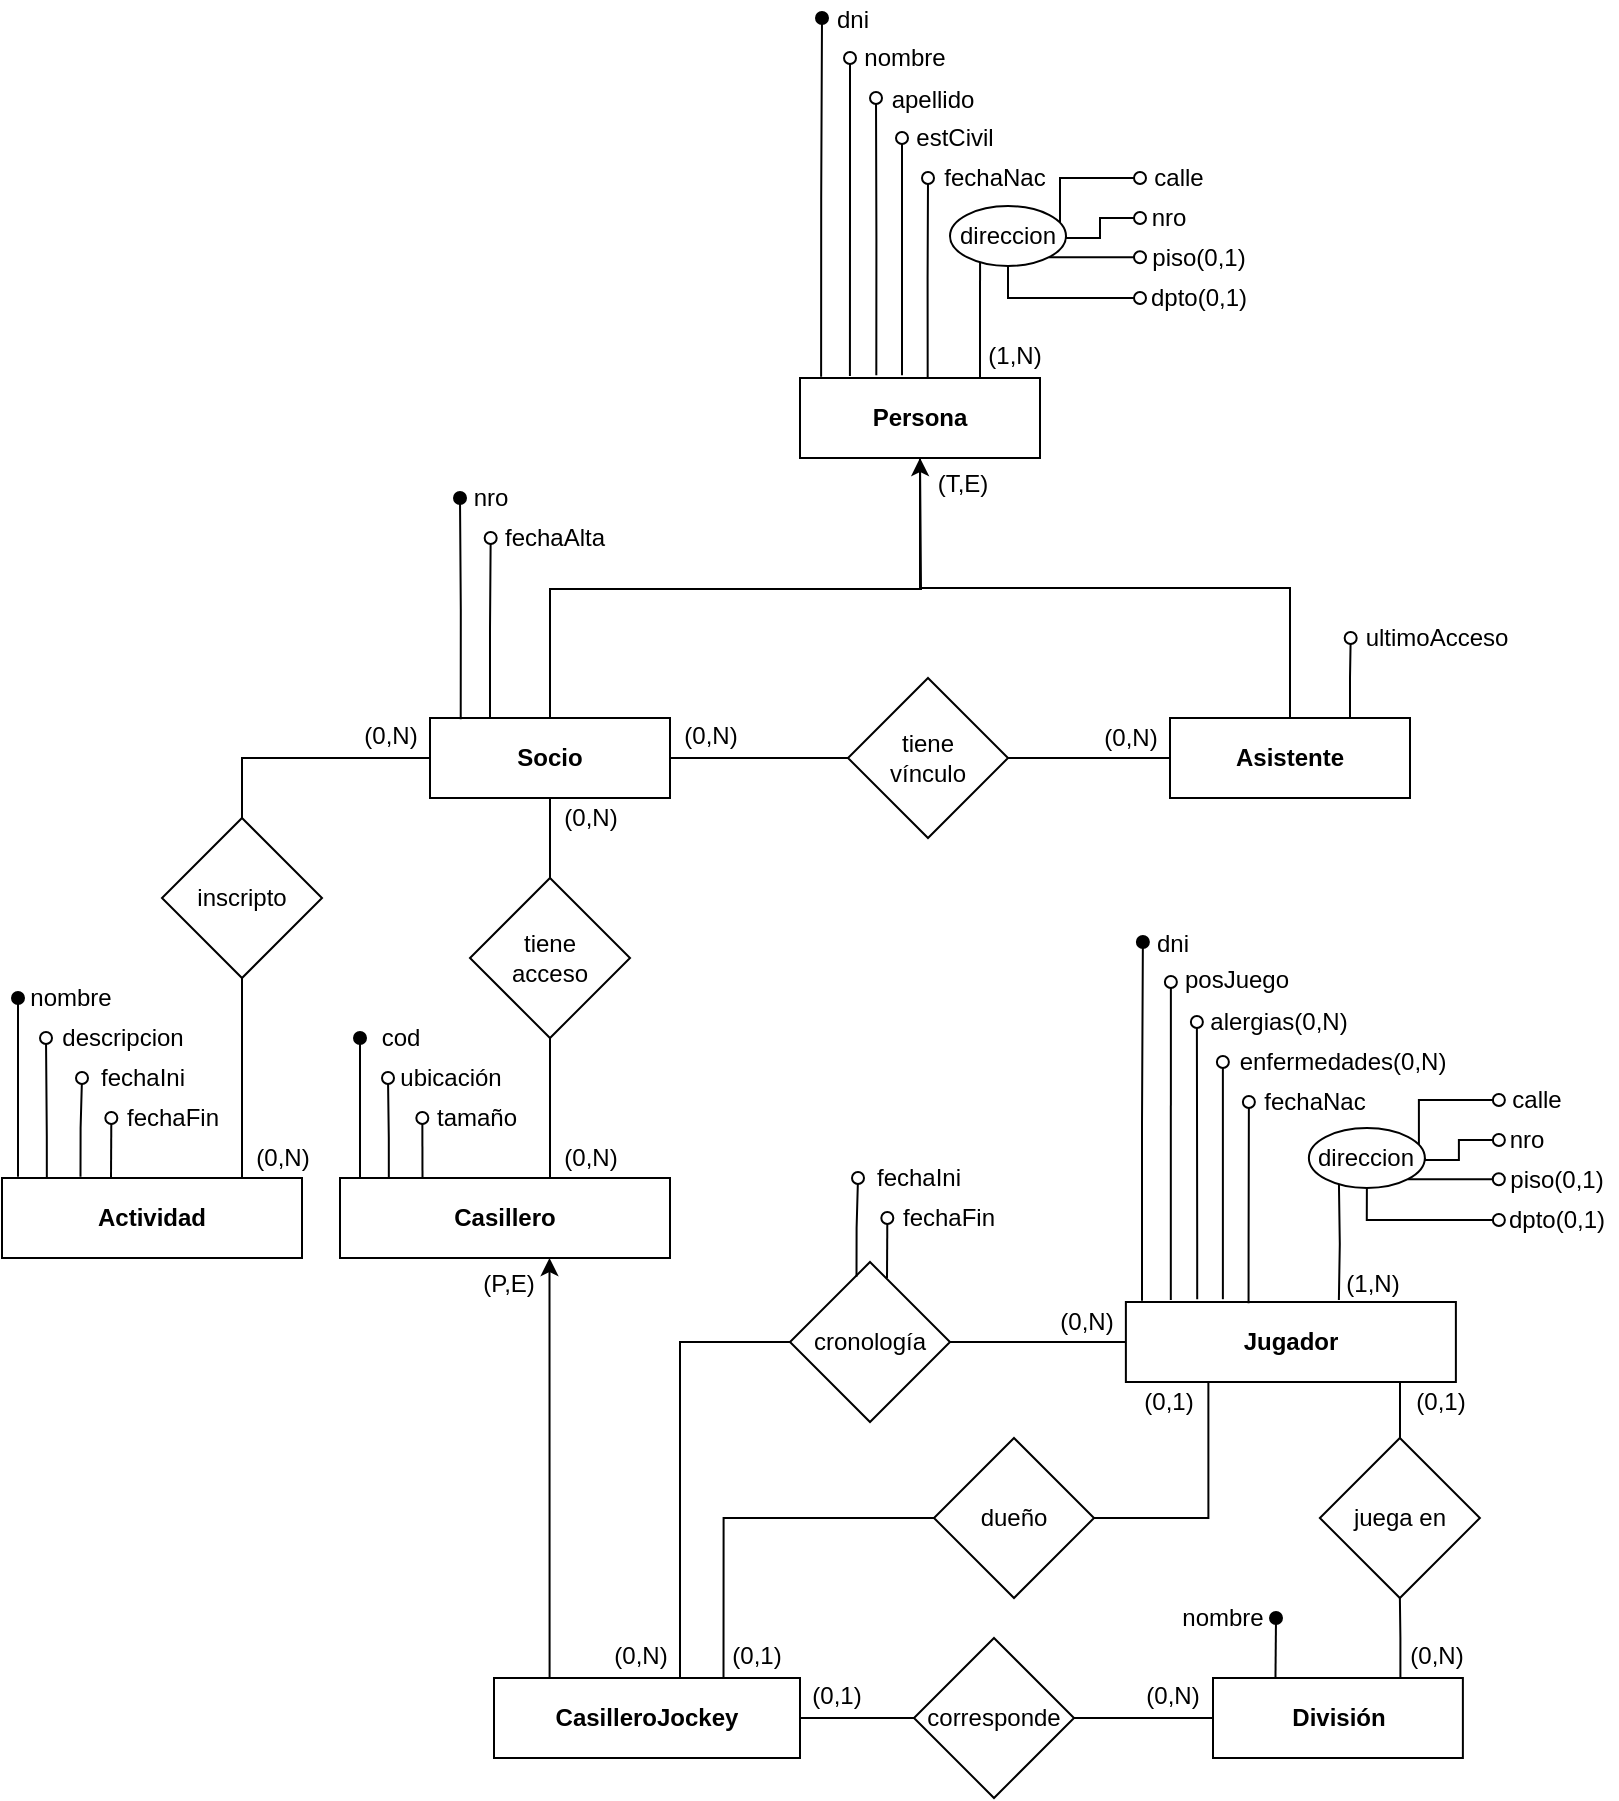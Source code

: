 <mxfile version="17.2.1" type="device"><diagram id="Vognjjm8dFTwQtdqgCAF" name="Página-1"><mxGraphModel dx="1240" dy="790" grid="1" gridSize="10" guides="1" tooltips="1" connect="1" arrows="1" fold="1" page="1" pageScale="1" pageWidth="827" pageHeight="1169" math="0" shadow="0"><root><mxCell id="0"/><mxCell id="1" parent="0"/><mxCell id="B-XTCu1_oPcwqgRu35aJ-2" style="edgeStyle=orthogonalEdgeStyle;rounded=0;orthogonalLoop=1;jettySize=auto;html=1;exitX=0.088;exitY=-0.015;exitDx=0;exitDy=0;endArrow=oval;endFill=1;exitPerimeter=0;" edge="1" parent="1" source="B-XTCu1_oPcwqgRu35aJ-1"><mxGeometry relative="1" as="geometry"><mxPoint x="430" y="79" as="targetPoint"/><mxPoint x="430" y="239" as="sourcePoint"/></mxGeometry></mxCell><mxCell id="B-XTCu1_oPcwqgRu35aJ-4" style="edgeStyle=orthogonalEdgeStyle;rounded=0;orthogonalLoop=1;jettySize=auto;html=1;exitX=0.208;exitY=-0.025;exitDx=0;exitDy=0;endArrow=oval;endFill=0;exitPerimeter=0;" edge="1" parent="1" source="B-XTCu1_oPcwqgRu35aJ-1"><mxGeometry relative="1" as="geometry"><mxPoint x="444" y="99" as="targetPoint"/><mxPoint x="444" y="239" as="sourcePoint"/></mxGeometry></mxCell><mxCell id="B-XTCu1_oPcwqgRu35aJ-6" style="edgeStyle=orthogonalEdgeStyle;rounded=0;orthogonalLoop=1;jettySize=auto;html=1;endArrow=oval;endFill=0;exitX=0.318;exitY=-0.035;exitDx=0;exitDy=0;exitPerimeter=0;" edge="1" parent="1" source="B-XTCu1_oPcwqgRu35aJ-1"><mxGeometry relative="1" as="geometry"><mxPoint x="457" y="119" as="targetPoint"/><mxPoint x="457" y="219" as="sourcePoint"/></mxGeometry></mxCell><mxCell id="B-XTCu1_oPcwqgRu35aJ-8" style="edgeStyle=orthogonalEdgeStyle;rounded=0;orthogonalLoop=1;jettySize=auto;html=1;exitX=0.425;exitY=-0.035;exitDx=0;exitDy=0;endArrow=oval;endFill=0;exitPerimeter=0;" edge="1" parent="1" source="B-XTCu1_oPcwqgRu35aJ-1"><mxGeometry relative="1" as="geometry"><mxPoint x="470" y="139" as="targetPoint"/><mxPoint x="470" y="239" as="sourcePoint"/></mxGeometry></mxCell><mxCell id="B-XTCu1_oPcwqgRu35aJ-10" style="edgeStyle=orthogonalEdgeStyle;rounded=0;orthogonalLoop=1;jettySize=auto;html=1;exitX=0.532;exitY=0.015;exitDx=0;exitDy=0;endArrow=oval;endFill=0;exitPerimeter=0;" edge="1" parent="1" source="B-XTCu1_oPcwqgRu35aJ-1"><mxGeometry relative="1" as="geometry"><mxPoint x="483" y="239" as="sourcePoint"/><mxPoint x="483" y="159" as="targetPoint"/></mxGeometry></mxCell><mxCell id="B-XTCu1_oPcwqgRu35aJ-15" style="edgeStyle=orthogonalEdgeStyle;rounded=0;orthogonalLoop=1;jettySize=auto;html=1;exitX=0.75;exitY=0;exitDx=0;exitDy=0;entryX=0.259;entryY=0.914;entryDx=0;entryDy=0;entryPerimeter=0;endArrow=none;endFill=0;" edge="1" parent="1" source="B-XTCu1_oPcwqgRu35aJ-1" target="B-XTCu1_oPcwqgRu35aJ-12"><mxGeometry relative="1" as="geometry"/></mxCell><mxCell id="B-XTCu1_oPcwqgRu35aJ-1" value="Persona" style="rounded=0;whiteSpace=wrap;html=1;fontStyle=1" vertex="1" parent="1"><mxGeometry x="419" y="259" width="120" height="40" as="geometry"/></mxCell><mxCell id="B-XTCu1_oPcwqgRu35aJ-3" value="dni" style="text;html=1;align=center;verticalAlign=middle;resizable=0;points=[];autosize=1;strokeColor=none;fillColor=none;" vertex="1" parent="1"><mxGeometry x="430" y="70" width="30" height="20" as="geometry"/></mxCell><mxCell id="B-XTCu1_oPcwqgRu35aJ-5" value="nombre" style="text;html=1;align=center;verticalAlign=middle;resizable=0;points=[];autosize=1;strokeColor=none;fillColor=none;" vertex="1" parent="1"><mxGeometry x="441" y="89" width="60" height="20" as="geometry"/></mxCell><mxCell id="B-XTCu1_oPcwqgRu35aJ-7" value="apellido" style="text;html=1;align=center;verticalAlign=middle;resizable=0;points=[];autosize=1;strokeColor=none;fillColor=none;" vertex="1" parent="1"><mxGeometry x="455" y="110" width="60" height="20" as="geometry"/></mxCell><mxCell id="B-XTCu1_oPcwqgRu35aJ-9" value="estCivil" style="text;html=1;align=center;verticalAlign=middle;resizable=0;points=[];autosize=1;strokeColor=none;fillColor=none;" vertex="1" parent="1"><mxGeometry x="471" y="129" width="50" height="20" as="geometry"/></mxCell><mxCell id="B-XTCu1_oPcwqgRu35aJ-11" value="fechaNac" style="text;html=1;align=center;verticalAlign=middle;resizable=0;points=[];autosize=1;strokeColor=none;fillColor=none;" vertex="1" parent="1"><mxGeometry x="481" y="149" width="70" height="20" as="geometry"/></mxCell><mxCell id="B-XTCu1_oPcwqgRu35aJ-21" style="edgeStyle=orthogonalEdgeStyle;rounded=0;orthogonalLoop=1;jettySize=auto;html=1;exitX=1;exitY=0.5;exitDx=0;exitDy=0;endArrow=oval;endFill=0;" edge="1" parent="1" source="B-XTCu1_oPcwqgRu35aJ-12"><mxGeometry relative="1" as="geometry"><mxPoint x="589" y="179" as="targetPoint"/><Array as="points"><mxPoint x="569" y="189"/><mxPoint x="569" y="179"/></Array></mxGeometry></mxCell><mxCell id="B-XTCu1_oPcwqgRu35aJ-22" style="edgeStyle=orthogonalEdgeStyle;rounded=0;orthogonalLoop=1;jettySize=auto;html=1;exitX=1;exitY=0;exitDx=0;exitDy=0;endArrow=oval;endFill=0;" edge="1" parent="1" source="B-XTCu1_oPcwqgRu35aJ-12"><mxGeometry relative="1" as="geometry"><mxPoint x="589" y="159" as="targetPoint"/><Array as="points"><mxPoint x="549" y="182"/><mxPoint x="549" y="159"/></Array></mxGeometry></mxCell><mxCell id="B-XTCu1_oPcwqgRu35aJ-24" style="edgeStyle=orthogonalEdgeStyle;rounded=0;orthogonalLoop=1;jettySize=auto;html=1;exitX=1;exitY=1;exitDx=0;exitDy=0;endArrow=oval;endFill=0;" edge="1" parent="1" source="B-XTCu1_oPcwqgRu35aJ-12"><mxGeometry relative="1" as="geometry"><mxPoint x="589" y="199" as="targetPoint"/><Array as="points"><mxPoint x="543" y="199"/><mxPoint x="589" y="199"/></Array></mxGeometry></mxCell><mxCell id="B-XTCu1_oPcwqgRu35aJ-25" style="edgeStyle=orthogonalEdgeStyle;rounded=0;orthogonalLoop=1;jettySize=auto;html=1;exitX=0.5;exitY=1;exitDx=0;exitDy=0;endArrow=oval;endFill=0;" edge="1" parent="1" source="B-XTCu1_oPcwqgRu35aJ-12"><mxGeometry relative="1" as="geometry"><mxPoint x="589" y="219" as="targetPoint"/><Array as="points"><mxPoint x="523" y="219"/></Array></mxGeometry></mxCell><mxCell id="B-XTCu1_oPcwqgRu35aJ-12" value="direccion" style="ellipse;whiteSpace=wrap;html=1;" vertex="1" parent="1"><mxGeometry x="494" y="173" width="58" height="30" as="geometry"/></mxCell><mxCell id="B-XTCu1_oPcwqgRu35aJ-16" value="calle" style="text;html=1;align=center;verticalAlign=middle;resizable=0;points=[];autosize=1;strokeColor=none;fillColor=none;" vertex="1" parent="1"><mxGeometry x="588" y="149" width="40" height="20" as="geometry"/></mxCell><mxCell id="B-XTCu1_oPcwqgRu35aJ-19" value="dpto(0,1)" style="text;html=1;align=center;verticalAlign=middle;resizable=0;points=[];autosize=1;strokeColor=none;fillColor=none;" vertex="1" parent="1"><mxGeometry x="588" y="209" width="60" height="20" as="geometry"/></mxCell><mxCell id="B-XTCu1_oPcwqgRu35aJ-20" value="(1,N)" style="text;html=1;align=center;verticalAlign=middle;resizable=0;points=[];autosize=1;strokeColor=none;fillColor=none;" vertex="1" parent="1"><mxGeometry x="506" y="238" width="40" height="20" as="geometry"/></mxCell><mxCell id="B-XTCu1_oPcwqgRu35aJ-26" value="nro" style="text;html=1;align=center;verticalAlign=middle;resizable=0;points=[];autosize=1;strokeColor=none;fillColor=none;" vertex="1" parent="1"><mxGeometry x="588" y="169" width="30" height="20" as="geometry"/></mxCell><mxCell id="B-XTCu1_oPcwqgRu35aJ-27" value="piso(0,1)" style="text;html=1;align=center;verticalAlign=middle;resizable=0;points=[];autosize=1;strokeColor=none;fillColor=none;" vertex="1" parent="1"><mxGeometry x="588" y="189" width="60" height="20" as="geometry"/></mxCell><mxCell id="B-XTCu1_oPcwqgRu35aJ-34" style="edgeStyle=orthogonalEdgeStyle;rounded=0;orthogonalLoop=1;jettySize=auto;html=1;exitX=0.5;exitY=0;exitDx=0;exitDy=0;endArrow=classic;endFill=1;" edge="1" parent="1" source="B-XTCu1_oPcwqgRu35aJ-28"><mxGeometry relative="1" as="geometry"><mxPoint x="479" y="299" as="targetPoint"/></mxGeometry></mxCell><mxCell id="B-XTCu1_oPcwqgRu35aJ-41" style="edgeStyle=orthogonalEdgeStyle;rounded=0;orthogonalLoop=1;jettySize=auto;html=1;exitX=0.25;exitY=0;exitDx=0;exitDy=0;endArrow=oval;endFill=0;" edge="1" parent="1" source="B-XTCu1_oPcwqgRu35aJ-28"><mxGeometry relative="1" as="geometry"><mxPoint x="264.333" y="339" as="targetPoint"/></mxGeometry></mxCell><mxCell id="B-XTCu1_oPcwqgRu35aJ-48" style="edgeStyle=orthogonalEdgeStyle;rounded=0;orthogonalLoop=1;jettySize=auto;html=1;exitX=0.5;exitY=1;exitDx=0;exitDy=0;entryX=0.5;entryY=0;entryDx=0;entryDy=0;endArrow=none;endFill=0;" edge="1" parent="1" source="B-XTCu1_oPcwqgRu35aJ-28" target="B-XTCu1_oPcwqgRu35aJ-47"><mxGeometry relative="1" as="geometry"/></mxCell><mxCell id="B-XTCu1_oPcwqgRu35aJ-60" style="edgeStyle=orthogonalEdgeStyle;rounded=0;orthogonalLoop=1;jettySize=auto;html=1;exitX=0;exitY=0.5;exitDx=0;exitDy=0;entryX=0.5;entryY=0;entryDx=0;entryDy=0;endArrow=none;endFill=0;" edge="1" parent="1" source="B-XTCu1_oPcwqgRu35aJ-28" target="B-XTCu1_oPcwqgRu35aJ-59"><mxGeometry relative="1" as="geometry"/></mxCell><mxCell id="B-XTCu1_oPcwqgRu35aJ-28" value="Socio" style="rounded=0;whiteSpace=wrap;html=1;fontStyle=1" vertex="1" parent="1"><mxGeometry x="234" y="429" width="120" height="40" as="geometry"/></mxCell><mxCell id="B-XTCu1_oPcwqgRu35aJ-33" style="edgeStyle=orthogonalEdgeStyle;rounded=0;orthogonalLoop=1;jettySize=auto;html=1;exitX=0.5;exitY=0;exitDx=0;exitDy=0;entryX=0.5;entryY=1;entryDx=0;entryDy=0;endArrow=none;endFill=0;" edge="1" parent="1" source="B-XTCu1_oPcwqgRu35aJ-29" target="B-XTCu1_oPcwqgRu35aJ-1"><mxGeometry relative="1" as="geometry"/></mxCell><mxCell id="B-XTCu1_oPcwqgRu35aJ-39" style="edgeStyle=orthogonalEdgeStyle;rounded=0;orthogonalLoop=1;jettySize=auto;html=1;exitX=0.75;exitY=0;exitDx=0;exitDy=0;endArrow=oval;endFill=0;" edge="1" parent="1" source="B-XTCu1_oPcwqgRu35aJ-29"><mxGeometry relative="1" as="geometry"><mxPoint x="694.333" y="389" as="targetPoint"/></mxGeometry></mxCell><mxCell id="B-XTCu1_oPcwqgRu35aJ-29" value="Asistente" style="rounded=0;whiteSpace=wrap;html=1;fontStyle=1" vertex="1" parent="1"><mxGeometry x="604" y="429" width="120" height="40" as="geometry"/></mxCell><mxCell id="B-XTCu1_oPcwqgRu35aJ-31" style="edgeStyle=orthogonalEdgeStyle;rounded=0;orthogonalLoop=1;jettySize=auto;html=1;exitX=1;exitY=0.5;exitDx=0;exitDy=0;entryX=0;entryY=0.5;entryDx=0;entryDy=0;endArrow=none;endFill=0;" edge="1" parent="1" source="B-XTCu1_oPcwqgRu35aJ-30" target="B-XTCu1_oPcwqgRu35aJ-29"><mxGeometry relative="1" as="geometry"/></mxCell><mxCell id="B-XTCu1_oPcwqgRu35aJ-32" style="edgeStyle=orthogonalEdgeStyle;rounded=0;orthogonalLoop=1;jettySize=auto;html=1;exitX=0;exitY=0.5;exitDx=0;exitDy=0;entryX=1;entryY=0.5;entryDx=0;entryDy=0;endArrow=none;endFill=0;" edge="1" parent="1" source="B-XTCu1_oPcwqgRu35aJ-30" target="B-XTCu1_oPcwqgRu35aJ-28"><mxGeometry relative="1" as="geometry"/></mxCell><mxCell id="B-XTCu1_oPcwqgRu35aJ-30" value="tiene&lt;br&gt;vínculo" style="rhombus;whiteSpace=wrap;html=1;" vertex="1" parent="1"><mxGeometry x="443" y="409" width="80" height="80" as="geometry"/></mxCell><mxCell id="B-XTCu1_oPcwqgRu35aJ-35" value="(0,N)" style="text;html=1;align=center;verticalAlign=middle;resizable=0;points=[];autosize=1;strokeColor=none;fillColor=none;" vertex="1" parent="1"><mxGeometry x="564" y="429" width="40" height="20" as="geometry"/></mxCell><mxCell id="B-XTCu1_oPcwqgRu35aJ-37" value="(0,N)" style="text;html=1;align=center;verticalAlign=middle;resizable=0;points=[];autosize=1;strokeColor=none;fillColor=none;" vertex="1" parent="1"><mxGeometry x="354" y="428" width="40" height="20" as="geometry"/></mxCell><mxCell id="B-XTCu1_oPcwqgRu35aJ-38" value="(T,E)" style="text;html=1;align=center;verticalAlign=middle;resizable=0;points=[];autosize=1;strokeColor=none;fillColor=none;" vertex="1" parent="1"><mxGeometry x="480" y="302" width="40" height="20" as="geometry"/></mxCell><mxCell id="B-XTCu1_oPcwqgRu35aJ-40" value="ultimoAcceso" style="text;html=1;align=center;verticalAlign=middle;resizable=0;points=[];autosize=1;strokeColor=none;fillColor=none;" vertex="1" parent="1"><mxGeometry x="692" y="379" width="90" height="20" as="geometry"/></mxCell><mxCell id="B-XTCu1_oPcwqgRu35aJ-42" value="fechaAlta" style="text;html=1;align=center;verticalAlign=middle;resizable=0;points=[];autosize=1;strokeColor=none;fillColor=none;" vertex="1" parent="1"><mxGeometry x="261" y="329" width="70" height="20" as="geometry"/></mxCell><mxCell id="B-XTCu1_oPcwqgRu35aJ-44" style="edgeStyle=orthogonalEdgeStyle;rounded=0;orthogonalLoop=1;jettySize=auto;html=1;exitX=0.128;exitY=0.017;exitDx=0;exitDy=0;endArrow=oval;endFill=1;exitPerimeter=0;" edge="1" parent="1" source="B-XTCu1_oPcwqgRu35aJ-28"><mxGeometry relative="1" as="geometry"><mxPoint x="249" y="319" as="targetPoint"/><mxPoint x="274" y="439.0" as="sourcePoint"/></mxGeometry></mxCell><mxCell id="B-XTCu1_oPcwqgRu35aJ-45" value="nro" style="text;html=1;align=center;verticalAlign=middle;resizable=0;points=[];autosize=1;strokeColor=none;fillColor=none;" vertex="1" parent="1"><mxGeometry x="249" y="309" width="30" height="20" as="geometry"/></mxCell><mxCell id="B-XTCu1_oPcwqgRu35aJ-50" style="edgeStyle=orthogonalEdgeStyle;rounded=0;orthogonalLoop=1;jettySize=auto;html=1;exitX=0.25;exitY=0;exitDx=0;exitDy=0;endArrow=oval;endFill=1;" edge="1" parent="1"><mxGeometry relative="1" as="geometry"><mxPoint x="199" y="589" as="targetPoint"/><mxPoint x="199" y="659" as="sourcePoint"/><Array as="points"><mxPoint x="199" y="649"/><mxPoint x="199" y="649"/></Array></mxGeometry></mxCell><mxCell id="B-XTCu1_oPcwqgRu35aJ-52" style="edgeStyle=orthogonalEdgeStyle;rounded=0;orthogonalLoop=1;jettySize=auto;html=1;exitX=0.148;exitY=0.017;exitDx=0;exitDy=0;endArrow=oval;endFill=0;exitPerimeter=0;" edge="1" parent="1" source="B-XTCu1_oPcwqgRu35aJ-46"><mxGeometry relative="1" as="geometry"><mxPoint x="213" y="609" as="targetPoint"/><Array as="points"><mxPoint x="213" y="639"/><mxPoint x="213" y="619"/></Array></mxGeometry></mxCell><mxCell id="B-XTCu1_oPcwqgRu35aJ-54" style="edgeStyle=orthogonalEdgeStyle;rounded=0;orthogonalLoop=1;jettySize=auto;html=1;exitX=0.25;exitY=0;exitDx=0;exitDy=0;endArrow=oval;endFill=0;" edge="1" parent="1" source="B-XTCu1_oPcwqgRu35aJ-46"><mxGeometry relative="1" as="geometry"><mxPoint x="230.167" y="629" as="targetPoint"/></mxGeometry></mxCell><mxCell id="B-XTCu1_oPcwqgRu35aJ-46" value="Casillero" style="rounded=0;whiteSpace=wrap;html=1;fontStyle=1" vertex="1" parent="1"><mxGeometry x="189" y="659" width="165" height="40" as="geometry"/></mxCell><mxCell id="B-XTCu1_oPcwqgRu35aJ-49" style="edgeStyle=orthogonalEdgeStyle;rounded=0;orthogonalLoop=1;jettySize=auto;html=1;exitX=0.5;exitY=1;exitDx=0;exitDy=0;entryX=0.5;entryY=0;entryDx=0;entryDy=0;endArrow=none;endFill=0;" edge="1" parent="1" source="B-XTCu1_oPcwqgRu35aJ-47" target="B-XTCu1_oPcwqgRu35aJ-46"><mxGeometry relative="1" as="geometry"><Array as="points"><mxPoint x="294" y="659"/></Array></mxGeometry></mxCell><mxCell id="B-XTCu1_oPcwqgRu35aJ-47" value="tiene&lt;br&gt;acceso" style="rhombus;whiteSpace=wrap;html=1;" vertex="1" parent="1"><mxGeometry x="254" y="509" width="80" height="80" as="geometry"/></mxCell><mxCell id="B-XTCu1_oPcwqgRu35aJ-51" value="cod" style="text;html=1;align=center;verticalAlign=middle;resizable=0;points=[];autosize=1;strokeColor=none;fillColor=none;" vertex="1" parent="1"><mxGeometry x="204" y="579" width="30" height="20" as="geometry"/></mxCell><mxCell id="B-XTCu1_oPcwqgRu35aJ-53" value="ubicación" style="text;html=1;align=center;verticalAlign=middle;resizable=0;points=[];autosize=1;strokeColor=none;fillColor=none;" vertex="1" parent="1"><mxGeometry x="209" y="599" width="70" height="20" as="geometry"/></mxCell><mxCell id="B-XTCu1_oPcwqgRu35aJ-55" value="tamaño" style="text;html=1;align=center;verticalAlign=middle;resizable=0;points=[];autosize=1;strokeColor=none;fillColor=none;" vertex="1" parent="1"><mxGeometry x="227" y="619" width="60" height="20" as="geometry"/></mxCell><mxCell id="B-XTCu1_oPcwqgRu35aJ-56" value="(0,N)" style="text;html=1;align=center;verticalAlign=middle;resizable=0;points=[];autosize=1;strokeColor=none;fillColor=none;" vertex="1" parent="1"><mxGeometry x="294" y="469" width="40" height="20" as="geometry"/></mxCell><mxCell id="B-XTCu1_oPcwqgRu35aJ-57" value="(0,N)" style="text;html=1;align=center;verticalAlign=middle;resizable=0;points=[];autosize=1;strokeColor=none;fillColor=none;" vertex="1" parent="1"><mxGeometry x="294" y="639" width="40" height="20" as="geometry"/></mxCell><mxCell id="B-XTCu1_oPcwqgRu35aJ-71" style="edgeStyle=orthogonalEdgeStyle;rounded=0;orthogonalLoop=1;jettySize=auto;html=1;exitX=0.5;exitY=0;exitDx=0;exitDy=0;endArrow=oval;endFill=0;" edge="1" parent="1"><mxGeometry relative="1" as="geometry"><mxPoint x="74.667" y="629" as="targetPoint"/><mxPoint x="74.5" y="659" as="sourcePoint"/></mxGeometry></mxCell><mxCell id="B-XTCu1_oPcwqgRu35aJ-58" value="Actividad" style="rounded=0;whiteSpace=wrap;html=1;fontStyle=1" vertex="1" parent="1"><mxGeometry x="20" y="659" width="150" height="40" as="geometry"/></mxCell><mxCell id="B-XTCu1_oPcwqgRu35aJ-61" style="edgeStyle=orthogonalEdgeStyle;rounded=0;orthogonalLoop=1;jettySize=auto;html=1;exitX=0.5;exitY=1;exitDx=0;exitDy=0;entryX=0.5;entryY=0;entryDx=0;entryDy=0;endArrow=none;endFill=0;" edge="1" parent="1" source="B-XTCu1_oPcwqgRu35aJ-59" target="B-XTCu1_oPcwqgRu35aJ-58"><mxGeometry relative="1" as="geometry"><Array as="points"><mxPoint x="140" y="559"/><mxPoint x="140" y="659"/></Array></mxGeometry></mxCell><mxCell id="B-XTCu1_oPcwqgRu35aJ-59" value="inscripto" style="rhombus;whiteSpace=wrap;html=1;" vertex="1" parent="1"><mxGeometry x="100" y="479" width="80" height="80" as="geometry"/></mxCell><mxCell id="B-XTCu1_oPcwqgRu35aJ-62" value="(0,N)" style="text;html=1;align=center;verticalAlign=middle;resizable=0;points=[];autosize=1;strokeColor=none;fillColor=none;" vertex="1" parent="1"><mxGeometry x="194" y="428" width="40" height="20" as="geometry"/></mxCell><mxCell id="B-XTCu1_oPcwqgRu35aJ-64" value="(0,N)" style="text;html=1;align=center;verticalAlign=middle;resizable=0;points=[];autosize=1;strokeColor=none;fillColor=none;" vertex="1" parent="1"><mxGeometry x="140" y="639" width="40" height="20" as="geometry"/></mxCell><mxCell id="B-XTCu1_oPcwqgRu35aJ-65" style="edgeStyle=orthogonalEdgeStyle;rounded=0;orthogonalLoop=1;jettySize=auto;html=1;exitX=0.25;exitY=0;exitDx=0;exitDy=0;endArrow=oval;endFill=1;" edge="1" parent="1"><mxGeometry relative="1" as="geometry"><mxPoint x="28" y="569" as="targetPoint"/><mxPoint x="28" y="658.32" as="sourcePoint"/><Array as="points"><mxPoint x="28" y="648.32"/><mxPoint x="28" y="648.32"/></Array></mxGeometry></mxCell><mxCell id="B-XTCu1_oPcwqgRu35aJ-66" style="edgeStyle=orthogonalEdgeStyle;rounded=0;orthogonalLoop=1;jettySize=auto;html=1;exitX=0.148;exitY=0.017;exitDx=0;exitDy=0;endArrow=oval;endFill=0;exitPerimeter=0;" edge="1" parent="1"><mxGeometry relative="1" as="geometry"><mxPoint x="42" y="589" as="targetPoint"/><mxPoint x="42.42" y="659.0" as="sourcePoint"/><Array as="points"><mxPoint x="42" y="638.32"/><mxPoint x="42" y="618.32"/></Array></mxGeometry></mxCell><mxCell id="B-XTCu1_oPcwqgRu35aJ-67" style="edgeStyle=orthogonalEdgeStyle;rounded=0;orthogonalLoop=1;jettySize=auto;html=1;exitX=0.25;exitY=0;exitDx=0;exitDy=0;endArrow=oval;endFill=0;" edge="1" parent="1"><mxGeometry relative="1" as="geometry"><mxPoint x="60" y="609" as="targetPoint"/><mxPoint x="59.25" y="658.32" as="sourcePoint"/><Array as="points"><mxPoint x="59" y="634"/></Array></mxGeometry></mxCell><mxCell id="B-XTCu1_oPcwqgRu35aJ-68" value="nombre" style="text;html=1;align=center;verticalAlign=middle;resizable=0;points=[];autosize=1;strokeColor=none;fillColor=none;" vertex="1" parent="1"><mxGeometry x="24" y="559" width="60" height="20" as="geometry"/></mxCell><mxCell id="B-XTCu1_oPcwqgRu35aJ-69" value="descripcion" style="text;html=1;align=center;verticalAlign=middle;resizable=0;points=[];autosize=1;strokeColor=none;fillColor=none;" vertex="1" parent="1"><mxGeometry x="40" y="579" width="80" height="20" as="geometry"/></mxCell><mxCell id="B-XTCu1_oPcwqgRu35aJ-70" value="fechaIni" style="text;html=1;align=center;verticalAlign=middle;resizable=0;points=[];autosize=1;strokeColor=none;fillColor=none;" vertex="1" parent="1"><mxGeometry x="60" y="599" width="60" height="20" as="geometry"/></mxCell><mxCell id="B-XTCu1_oPcwqgRu35aJ-72" value="fechaFin" style="text;html=1;align=center;verticalAlign=middle;resizable=0;points=[];autosize=1;strokeColor=none;fillColor=none;" vertex="1" parent="1"><mxGeometry x="75" y="619" width="60" height="20" as="geometry"/></mxCell><mxCell id="B-XTCu1_oPcwqgRu35aJ-97" style="edgeStyle=orthogonalEdgeStyle;rounded=0;orthogonalLoop=1;jettySize=auto;html=1;exitX=0;exitY=0.5;exitDx=0;exitDy=0;entryX=1;entryY=0.5;entryDx=0;entryDy=0;endArrow=none;endFill=0;" edge="1" parent="1" source="B-XTCu1_oPcwqgRu35aJ-73" target="B-XTCu1_oPcwqgRu35aJ-96"><mxGeometry relative="1" as="geometry"/></mxCell><mxCell id="B-XTCu1_oPcwqgRu35aJ-120" style="edgeStyle=orthogonalEdgeStyle;rounded=0;orthogonalLoop=1;jettySize=auto;html=1;exitX=0.75;exitY=1;exitDx=0;exitDy=0;entryX=0.5;entryY=0;entryDx=0;entryDy=0;endArrow=none;endFill=0;" edge="1" parent="1" source="B-XTCu1_oPcwqgRu35aJ-73"><mxGeometry relative="1" as="geometry"><mxPoint x="718.94" y="811" as="targetPoint"/><Array as="points"><mxPoint x="719" y="761"/><mxPoint x="719" y="786"/><mxPoint x="718" y="786"/></Array></mxGeometry></mxCell><mxCell id="B-XTCu1_oPcwqgRu35aJ-73" value="Jugador" style="rounded=0;whiteSpace=wrap;html=1;fontStyle=1" vertex="1" parent="1"><mxGeometry x="581.94" y="721" width="165" height="40" as="geometry"/></mxCell><mxCell id="B-XTCu1_oPcwqgRu35aJ-103" style="edgeStyle=orthogonalEdgeStyle;rounded=0;orthogonalLoop=1;jettySize=auto;html=1;exitX=0.25;exitY=0;exitDx=0;exitDy=0;entryX=0.75;entryY=1;entryDx=0;entryDy=0;endArrow=classic;endFill=1;" edge="1" parent="1"><mxGeometry relative="1" as="geometry"><mxPoint x="285.25" y="909" as="sourcePoint"/><mxPoint x="293.75" y="699" as="targetPoint"/><Array as="points"><mxPoint x="294" y="909"/></Array></mxGeometry></mxCell><mxCell id="B-XTCu1_oPcwqgRu35aJ-74" value="CasilleroJockey" style="rounded=0;whiteSpace=wrap;html=1;fontStyle=1" vertex="1" parent="1"><mxGeometry x="266" y="909" width="153" height="40" as="geometry"/></mxCell><mxCell id="B-XTCu1_oPcwqgRu35aJ-75" style="edgeStyle=orthogonalEdgeStyle;rounded=0;orthogonalLoop=1;jettySize=auto;html=1;exitX=0.088;exitY=-0.015;exitDx=0;exitDy=0;endArrow=oval;endFill=1;exitPerimeter=0;" edge="1" parent="1"><mxGeometry relative="1" as="geometry"><mxPoint x="590.44" y="541" as="targetPoint"/><mxPoint x="590.0" y="720.4" as="sourcePoint"/><Array as="points"><mxPoint x="590" y="631"/></Array></mxGeometry></mxCell><mxCell id="B-XTCu1_oPcwqgRu35aJ-76" style="edgeStyle=orthogonalEdgeStyle;rounded=0;orthogonalLoop=1;jettySize=auto;html=1;exitX=0.208;exitY=-0.025;exitDx=0;exitDy=0;endArrow=oval;endFill=0;exitPerimeter=0;" edge="1" parent="1"><mxGeometry relative="1" as="geometry"><mxPoint x="604.44" y="561" as="targetPoint"/><mxPoint x="604.4" y="720.0" as="sourcePoint"/></mxGeometry></mxCell><mxCell id="B-XTCu1_oPcwqgRu35aJ-77" style="edgeStyle=orthogonalEdgeStyle;rounded=0;orthogonalLoop=1;jettySize=auto;html=1;endArrow=oval;endFill=0;exitX=0.318;exitY=-0.035;exitDx=0;exitDy=0;exitPerimeter=0;" edge="1" parent="1"><mxGeometry relative="1" as="geometry"><mxPoint x="617.44" y="581" as="targetPoint"/><mxPoint x="617.6" y="719.6" as="sourcePoint"/><Array as="points"><mxPoint x="617" y="692"/><mxPoint x="617" y="692"/></Array></mxGeometry></mxCell><mxCell id="B-XTCu1_oPcwqgRu35aJ-78" style="edgeStyle=orthogonalEdgeStyle;rounded=0;orthogonalLoop=1;jettySize=auto;html=1;exitX=0.425;exitY=-0.035;exitDx=0;exitDy=0;endArrow=oval;endFill=0;exitPerimeter=0;" edge="1" parent="1"><mxGeometry relative="1" as="geometry"><mxPoint x="630.44" y="601" as="targetPoint"/><mxPoint x="630.44" y="719.6" as="sourcePoint"/></mxGeometry></mxCell><mxCell id="B-XTCu1_oPcwqgRu35aJ-79" style="edgeStyle=orthogonalEdgeStyle;rounded=0;orthogonalLoop=1;jettySize=auto;html=1;exitX=0.532;exitY=0.015;exitDx=0;exitDy=0;endArrow=oval;endFill=0;exitPerimeter=0;" edge="1" parent="1"><mxGeometry relative="1" as="geometry"><mxPoint x="643.28" y="721.6" as="sourcePoint"/><mxPoint x="643.44" y="621" as="targetPoint"/><Array as="points"><mxPoint x="643" y="692"/><mxPoint x="643" y="692"/></Array></mxGeometry></mxCell><mxCell id="B-XTCu1_oPcwqgRu35aJ-80" style="edgeStyle=orthogonalEdgeStyle;rounded=0;orthogonalLoop=1;jettySize=auto;html=1;exitX=0.75;exitY=0;exitDx=0;exitDy=0;entryX=0.259;entryY=0.914;entryDx=0;entryDy=0;entryPerimeter=0;endArrow=none;endFill=0;" edge="1" parent="1" target="B-XTCu1_oPcwqgRu35aJ-90"><mxGeometry relative="1" as="geometry"><mxPoint x="688.44" y="720" as="sourcePoint"/></mxGeometry></mxCell><mxCell id="B-XTCu1_oPcwqgRu35aJ-81" value="dni" style="text;html=1;align=center;verticalAlign=middle;resizable=0;points=[];autosize=1;strokeColor=none;fillColor=none;" vertex="1" parent="1"><mxGeometry x="590.44" y="532" width="30" height="20" as="geometry"/></mxCell><mxCell id="B-XTCu1_oPcwqgRu35aJ-82" value="posJuego" style="text;html=1;align=center;verticalAlign=middle;resizable=0;points=[];autosize=1;strokeColor=none;fillColor=none;" vertex="1" parent="1"><mxGeometry x="602.44" y="550" width="70" height="20" as="geometry"/></mxCell><mxCell id="B-XTCu1_oPcwqgRu35aJ-83" value="alergias(0,N)" style="text;html=1;align=center;verticalAlign=middle;resizable=0;points=[];autosize=1;strokeColor=none;fillColor=none;" vertex="1" parent="1"><mxGeometry x="618.44" y="571" width="80" height="20" as="geometry"/></mxCell><mxCell id="B-XTCu1_oPcwqgRu35aJ-84" value="enfermedades(0,N)" style="text;html=1;align=center;verticalAlign=middle;resizable=0;points=[];autosize=1;strokeColor=none;fillColor=none;" vertex="1" parent="1"><mxGeometry x="630.44" y="591" width="120" height="20" as="geometry"/></mxCell><mxCell id="B-XTCu1_oPcwqgRu35aJ-85" value="fechaNac" style="text;html=1;align=center;verticalAlign=middle;resizable=0;points=[];autosize=1;strokeColor=none;fillColor=none;" vertex="1" parent="1"><mxGeometry x="641.44" y="611" width="70" height="20" as="geometry"/></mxCell><mxCell id="B-XTCu1_oPcwqgRu35aJ-86" style="edgeStyle=orthogonalEdgeStyle;rounded=0;orthogonalLoop=1;jettySize=auto;html=1;exitX=1;exitY=0.5;exitDx=0;exitDy=0;endArrow=oval;endFill=0;" edge="1" parent="1" source="B-XTCu1_oPcwqgRu35aJ-90"><mxGeometry relative="1" as="geometry"><mxPoint x="768.44" y="640" as="targetPoint"/><Array as="points"><mxPoint x="748.44" y="650"/><mxPoint x="748.44" y="640"/></Array></mxGeometry></mxCell><mxCell id="B-XTCu1_oPcwqgRu35aJ-87" style="edgeStyle=orthogonalEdgeStyle;rounded=0;orthogonalLoop=1;jettySize=auto;html=1;exitX=1;exitY=0;exitDx=0;exitDy=0;endArrow=oval;endFill=0;" edge="1" parent="1" source="B-XTCu1_oPcwqgRu35aJ-90"><mxGeometry relative="1" as="geometry"><mxPoint x="768.44" y="620" as="targetPoint"/><Array as="points"><mxPoint x="728.44" y="643"/><mxPoint x="728.44" y="620"/></Array></mxGeometry></mxCell><mxCell id="B-XTCu1_oPcwqgRu35aJ-88" style="edgeStyle=orthogonalEdgeStyle;rounded=0;orthogonalLoop=1;jettySize=auto;html=1;exitX=1;exitY=1;exitDx=0;exitDy=0;endArrow=oval;endFill=0;" edge="1" parent="1" source="B-XTCu1_oPcwqgRu35aJ-90"><mxGeometry relative="1" as="geometry"><mxPoint x="768.44" y="660" as="targetPoint"/><Array as="points"><mxPoint x="722.44" y="660"/><mxPoint x="768.44" y="660"/></Array></mxGeometry></mxCell><mxCell id="B-XTCu1_oPcwqgRu35aJ-89" style="edgeStyle=orthogonalEdgeStyle;rounded=0;orthogonalLoop=1;jettySize=auto;html=1;exitX=0.5;exitY=1;exitDx=0;exitDy=0;endArrow=oval;endFill=0;" edge="1" parent="1" source="B-XTCu1_oPcwqgRu35aJ-90"><mxGeometry relative="1" as="geometry"><mxPoint x="768.44" y="680" as="targetPoint"/><Array as="points"><mxPoint x="702.44" y="680"/></Array></mxGeometry></mxCell><mxCell id="B-XTCu1_oPcwqgRu35aJ-90" value="direccion" style="ellipse;whiteSpace=wrap;html=1;" vertex="1" parent="1"><mxGeometry x="673.44" y="634" width="58" height="30" as="geometry"/></mxCell><mxCell id="B-XTCu1_oPcwqgRu35aJ-91" value="calle" style="text;html=1;align=center;verticalAlign=middle;resizable=0;points=[];autosize=1;strokeColor=none;fillColor=none;" vertex="1" parent="1"><mxGeometry x="767.44" y="610" width="40" height="20" as="geometry"/></mxCell><mxCell id="B-XTCu1_oPcwqgRu35aJ-92" value="dpto(0,1)" style="text;html=1;align=center;verticalAlign=middle;resizable=0;points=[];autosize=1;strokeColor=none;fillColor=none;" vertex="1" parent="1"><mxGeometry x="767.44" y="670" width="60" height="20" as="geometry"/></mxCell><mxCell id="B-XTCu1_oPcwqgRu35aJ-93" value="(1,N)" style="text;html=1;align=center;verticalAlign=middle;resizable=0;points=[];autosize=1;strokeColor=none;fillColor=none;" vertex="1" parent="1"><mxGeometry x="685.44" y="702" width="40" height="20" as="geometry"/></mxCell><mxCell id="B-XTCu1_oPcwqgRu35aJ-94" value="nro" style="text;html=1;align=center;verticalAlign=middle;resizable=0;points=[];autosize=1;strokeColor=none;fillColor=none;" vertex="1" parent="1"><mxGeometry x="767.44" y="630" width="30" height="20" as="geometry"/></mxCell><mxCell id="B-XTCu1_oPcwqgRu35aJ-95" value="piso(0,1)" style="text;html=1;align=center;verticalAlign=middle;resizable=0;points=[];autosize=1;strokeColor=none;fillColor=none;" vertex="1" parent="1"><mxGeometry x="767.44" y="650" width="60" height="20" as="geometry"/></mxCell><mxCell id="B-XTCu1_oPcwqgRu35aJ-102" style="edgeStyle=orthogonalEdgeStyle;rounded=0;orthogonalLoop=1;jettySize=auto;html=1;exitX=0;exitY=0.5;exitDx=0;exitDy=0;entryX=0.5;entryY=0;entryDx=0;entryDy=0;endArrow=none;endFill=0;" edge="1" parent="1" source="B-XTCu1_oPcwqgRu35aJ-96" target="B-XTCu1_oPcwqgRu35aJ-74"><mxGeometry relative="1" as="geometry"><Array as="points"><mxPoint x="359" y="741"/><mxPoint x="359" y="909"/></Array></mxGeometry></mxCell><mxCell id="B-XTCu1_oPcwqgRu35aJ-96" value="cronología" style="rhombus;whiteSpace=wrap;html=1;" vertex="1" parent="1"><mxGeometry x="414" y="701" width="80" height="80" as="geometry"/></mxCell><mxCell id="B-XTCu1_oPcwqgRu35aJ-98" style="edgeStyle=orthogonalEdgeStyle;rounded=0;orthogonalLoop=1;jettySize=auto;html=1;exitX=0.5;exitY=0;exitDx=0;exitDy=0;endArrow=oval;endFill=0;" edge="1" parent="1"><mxGeometry relative="1" as="geometry"><mxPoint x="462.667" y="679" as="targetPoint"/><mxPoint x="462.5" y="709" as="sourcePoint"/></mxGeometry></mxCell><mxCell id="B-XTCu1_oPcwqgRu35aJ-99" style="edgeStyle=orthogonalEdgeStyle;rounded=0;orthogonalLoop=1;jettySize=auto;html=1;exitX=0.25;exitY=0;exitDx=0;exitDy=0;endArrow=oval;endFill=0;" edge="1" parent="1"><mxGeometry relative="1" as="geometry"><mxPoint x="448" y="659" as="targetPoint"/><mxPoint x="447.25" y="708.32" as="sourcePoint"/><Array as="points"><mxPoint x="447" y="684"/></Array></mxGeometry></mxCell><mxCell id="B-XTCu1_oPcwqgRu35aJ-100" value="fechaIni" style="text;html=1;align=center;verticalAlign=middle;resizable=0;points=[];autosize=1;strokeColor=none;fillColor=none;" vertex="1" parent="1"><mxGeometry x="448" y="649" width="60" height="20" as="geometry"/></mxCell><mxCell id="B-XTCu1_oPcwqgRu35aJ-101" value="fechaFin" style="text;html=1;align=center;verticalAlign=middle;resizable=0;points=[];autosize=1;strokeColor=none;fillColor=none;" vertex="1" parent="1"><mxGeometry x="463" y="669" width="60" height="20" as="geometry"/></mxCell><mxCell id="B-XTCu1_oPcwqgRu35aJ-104" value="(P,E)" style="text;html=1;align=center;verticalAlign=middle;resizable=0;points=[];autosize=1;strokeColor=none;fillColor=none;" vertex="1" parent="1"><mxGeometry x="253" y="702" width="40" height="20" as="geometry"/></mxCell><mxCell id="B-XTCu1_oPcwqgRu35aJ-106" value="(0,N)" style="text;html=1;align=center;verticalAlign=middle;resizable=0;points=[];autosize=1;strokeColor=none;fillColor=none;" vertex="1" parent="1"><mxGeometry x="541.94" y="721" width="40" height="20" as="geometry"/></mxCell><mxCell id="B-XTCu1_oPcwqgRu35aJ-107" value="(0,N)" style="text;html=1;align=center;verticalAlign=middle;resizable=0;points=[];autosize=1;strokeColor=none;fillColor=none;" vertex="1" parent="1"><mxGeometry x="319" y="888" width="40" height="20" as="geometry"/></mxCell><mxCell id="B-XTCu1_oPcwqgRu35aJ-109" style="edgeStyle=orthogonalEdgeStyle;rounded=0;orthogonalLoop=1;jettySize=auto;html=1;exitX=1;exitY=0.5;exitDx=0;exitDy=0;entryX=0.25;entryY=1;entryDx=0;entryDy=0;endArrow=none;endFill=0;" edge="1" parent="1" source="B-XTCu1_oPcwqgRu35aJ-108" target="B-XTCu1_oPcwqgRu35aJ-73"><mxGeometry relative="1" as="geometry"/></mxCell><mxCell id="B-XTCu1_oPcwqgRu35aJ-110" style="edgeStyle=orthogonalEdgeStyle;rounded=0;orthogonalLoop=1;jettySize=auto;html=1;exitX=0;exitY=0.5;exitDx=0;exitDy=0;entryX=0.75;entryY=0;entryDx=0;entryDy=0;endArrow=none;endFill=0;" edge="1" parent="1" source="B-XTCu1_oPcwqgRu35aJ-108" target="B-XTCu1_oPcwqgRu35aJ-74"><mxGeometry relative="1" as="geometry"/></mxCell><mxCell id="B-XTCu1_oPcwqgRu35aJ-108" value="dueño" style="rhombus;whiteSpace=wrap;html=1;" vertex="1" parent="1"><mxGeometry x="486" y="789" width="80" height="80" as="geometry"/></mxCell><mxCell id="B-XTCu1_oPcwqgRu35aJ-111" value="(0,1)" style="text;html=1;align=center;verticalAlign=middle;resizable=0;points=[];autosize=1;strokeColor=none;fillColor=none;" vertex="1" parent="1"><mxGeometry x="377" y="888" width="40" height="20" as="geometry"/></mxCell><mxCell id="B-XTCu1_oPcwqgRu35aJ-112" value="(0,1)" style="text;html=1;align=center;verticalAlign=middle;resizable=0;points=[];autosize=1;strokeColor=none;fillColor=none;" vertex="1" parent="1"><mxGeometry x="583" y="761" width="40" height="20" as="geometry"/></mxCell><mxCell id="B-XTCu1_oPcwqgRu35aJ-118" style="edgeStyle=orthogonalEdgeStyle;rounded=0;orthogonalLoop=1;jettySize=auto;html=1;exitX=0.75;exitY=0;exitDx=0;exitDy=0;entryX=0.5;entryY=1;entryDx=0;entryDy=0;endArrow=none;endFill=0;" edge="1" parent="1" source="B-XTCu1_oPcwqgRu35aJ-114" target="B-XTCu1_oPcwqgRu35aJ-117"><mxGeometry relative="1" as="geometry"/></mxCell><mxCell id="B-XTCu1_oPcwqgRu35aJ-124" style="edgeStyle=orthogonalEdgeStyle;rounded=0;orthogonalLoop=1;jettySize=auto;html=1;exitX=0.25;exitY=0;exitDx=0;exitDy=0;endArrow=oval;endFill=1;" edge="1" parent="1" source="B-XTCu1_oPcwqgRu35aJ-114"><mxGeometry relative="1" as="geometry"><mxPoint x="657" y="879" as="targetPoint"/></mxGeometry></mxCell><mxCell id="B-XTCu1_oPcwqgRu35aJ-114" value="División" style="rounded=0;whiteSpace=wrap;html=1;fontStyle=1" vertex="1" parent="1"><mxGeometry x="625.5" y="909" width="124.94" height="40" as="geometry"/></mxCell><mxCell id="B-XTCu1_oPcwqgRu35aJ-117" value="juega en" style="rhombus;whiteSpace=wrap;html=1;" vertex="1" parent="1"><mxGeometry x="678.94" y="789" width="80" height="80" as="geometry"/></mxCell><mxCell id="B-XTCu1_oPcwqgRu35aJ-121" value="(0,1)" style="text;html=1;align=center;verticalAlign=middle;resizable=0;points=[];autosize=1;strokeColor=none;fillColor=none;" vertex="1" parent="1"><mxGeometry x="718.94" y="761" width="40" height="20" as="geometry"/></mxCell><mxCell id="B-XTCu1_oPcwqgRu35aJ-123" value="(0,N)" style="text;html=1;align=center;verticalAlign=middle;resizable=0;points=[];autosize=1;strokeColor=none;fillColor=none;" vertex="1" parent="1"><mxGeometry x="717" y="888" width="40" height="20" as="geometry"/></mxCell><mxCell id="B-XTCu1_oPcwqgRu35aJ-125" value="nombre" style="text;html=1;align=center;verticalAlign=middle;resizable=0;points=[];autosize=1;strokeColor=none;fillColor=none;" vertex="1" parent="1"><mxGeometry x="600.44" y="869" width="60" height="20" as="geometry"/></mxCell><mxCell id="B-XTCu1_oPcwqgRu35aJ-128" style="edgeStyle=orthogonalEdgeStyle;rounded=0;orthogonalLoop=1;jettySize=auto;html=1;exitX=1;exitY=0.5;exitDx=0;exitDy=0;entryX=0;entryY=0.5;entryDx=0;entryDy=0;endArrow=none;endFill=0;" edge="1" parent="1" source="B-XTCu1_oPcwqgRu35aJ-127" target="B-XTCu1_oPcwqgRu35aJ-114"><mxGeometry relative="1" as="geometry"/></mxCell><mxCell id="B-XTCu1_oPcwqgRu35aJ-129" style="edgeStyle=orthogonalEdgeStyle;rounded=0;orthogonalLoop=1;jettySize=auto;html=1;exitX=0;exitY=0.5;exitDx=0;exitDy=0;entryX=1;entryY=0.5;entryDx=0;entryDy=0;endArrow=none;endFill=0;" edge="1" parent="1" source="B-XTCu1_oPcwqgRu35aJ-127" target="B-XTCu1_oPcwqgRu35aJ-74"><mxGeometry relative="1" as="geometry"/></mxCell><mxCell id="B-XTCu1_oPcwqgRu35aJ-127" value="corresponde" style="rhombus;whiteSpace=wrap;html=1;" vertex="1" parent="1"><mxGeometry x="476" y="889" width="80" height="80" as="geometry"/></mxCell><mxCell id="B-XTCu1_oPcwqgRu35aJ-130" value="(0,N)" style="text;html=1;align=center;verticalAlign=middle;resizable=0;points=[];autosize=1;strokeColor=none;fillColor=none;" vertex="1" parent="1"><mxGeometry x="585.44" y="908" width="40" height="20" as="geometry"/></mxCell><mxCell id="B-XTCu1_oPcwqgRu35aJ-132" value="(0,1)" style="text;html=1;align=center;verticalAlign=middle;resizable=0;points=[];autosize=1;strokeColor=none;fillColor=none;" vertex="1" parent="1"><mxGeometry x="417" y="908" width="40" height="20" as="geometry"/></mxCell></root></mxGraphModel></diagram></mxfile>